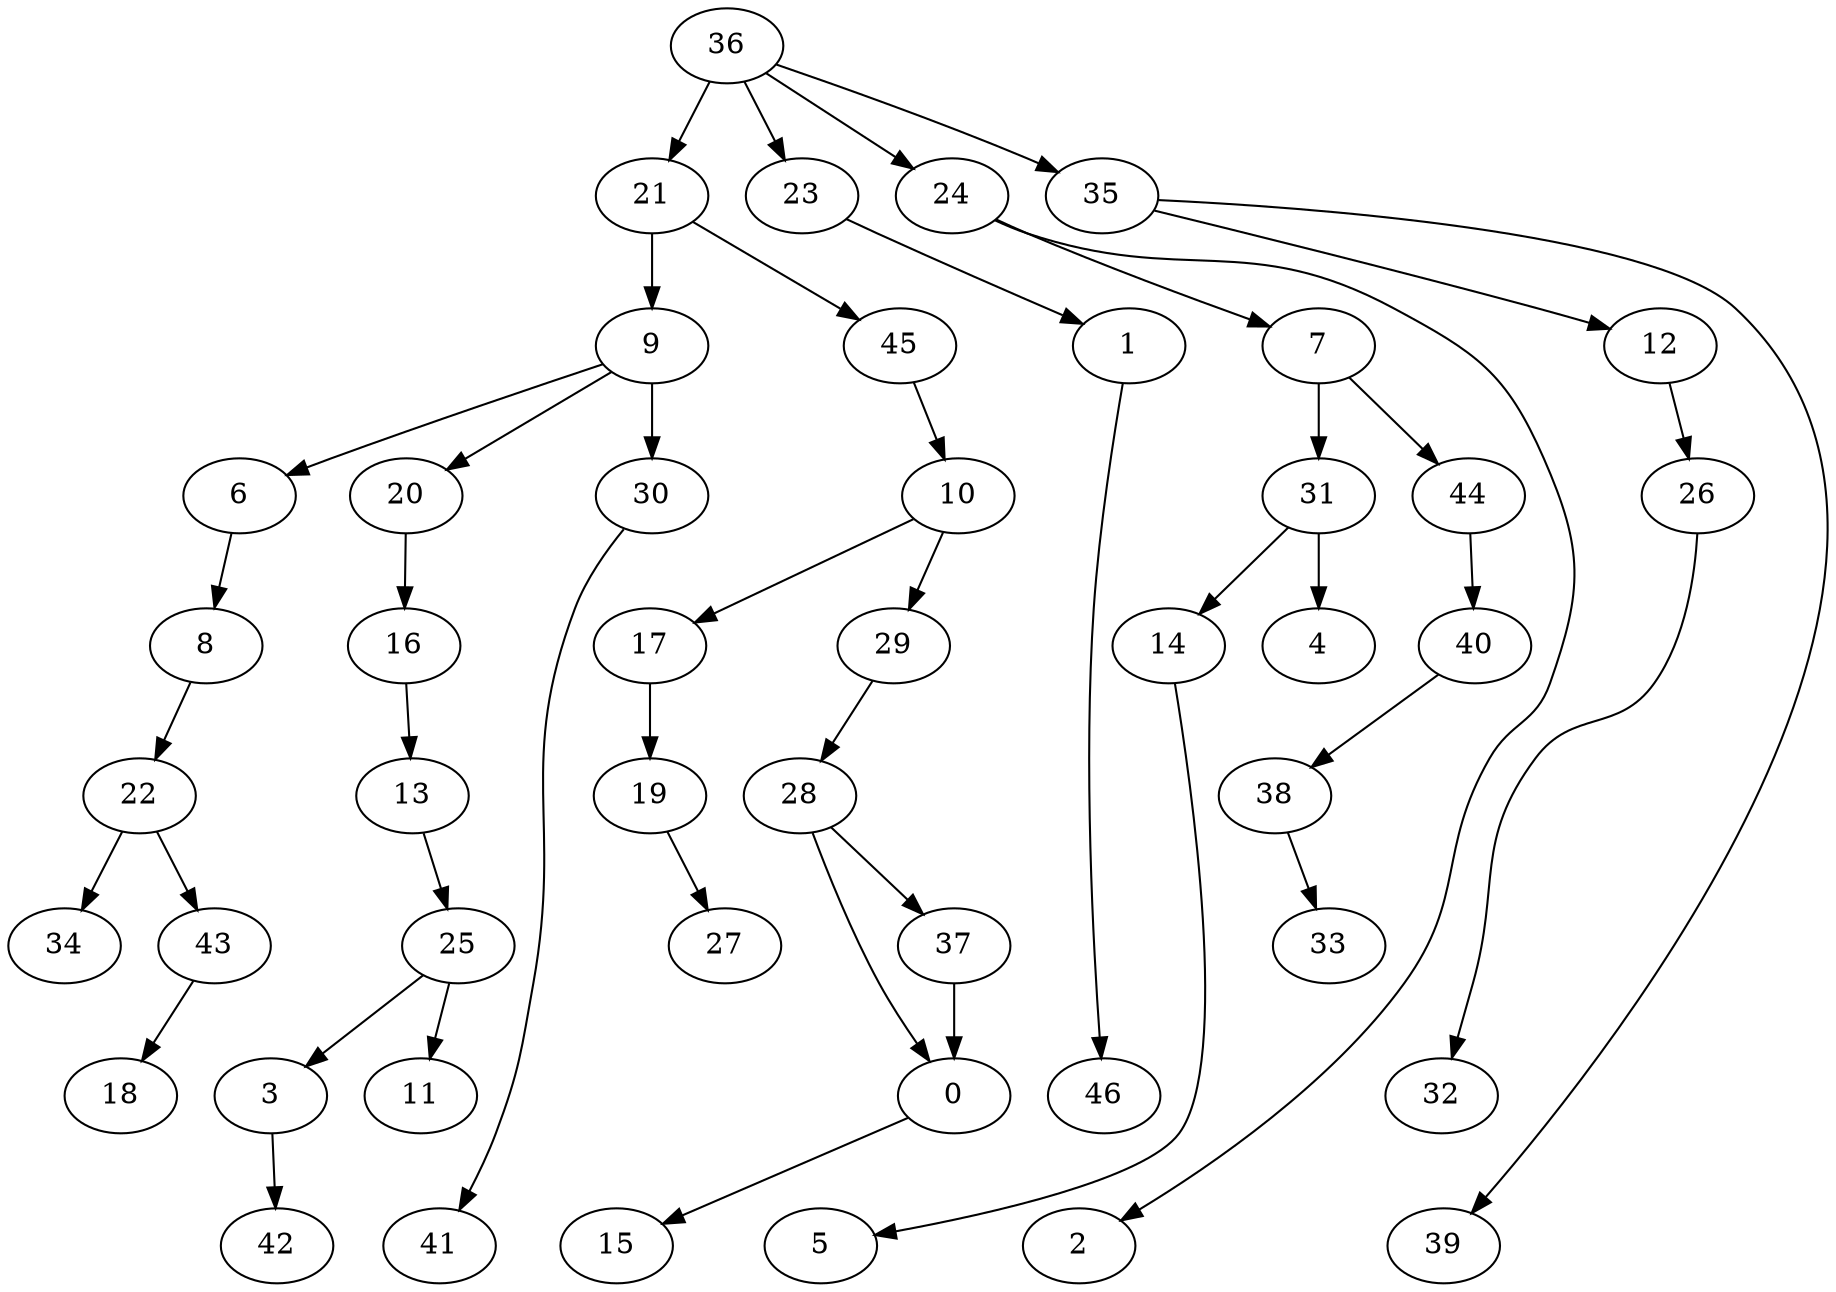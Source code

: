 digraph G {
    0;
    15;
    1;
    46;
    3;
    42;
    6;
    8;
    22;
    34;
    43;
    7;
    31;
    44;
    14;
    4;
    40;
    5;
    38;
    18;
    9;
    20;
    30;
    16;
    41;
    13;
    10;
    17;
    29;
    19;
    28;
    27;
    37;
    12;
    26;
    32;
    25;
    11;
    21;
    45;
    23;
    24;
    2;
    35;
    39;
    36;
    33;
    0 -> 15 [weight=0];
    1 -> 46 [weight=0];
    3 -> 42 [weight=0];
    6 -> 8 [weight=0];
    8 -> 22 [weight=0];
    22 -> 34 [weight=0];
    22 -> 43 [weight=0];
    43 -> 18 [weight=0];
    7 -> 31 [weight=1];
    7 -> 44 [weight=0];
    31 -> 14 [weight=0];
    31 -> 4 [weight=1];
    44 -> 40 [weight=0];
    14 -> 5 [weight=0];
    40 -> 38 [weight=0];
    38 -> 33 [weight=0];
    9 -> 6 [weight=0];
    9 -> 20 [weight=0];
    9 -> 30 [weight=1];
    20 -> 16 [weight=0];
    30 -> 41 [weight=0];
    16 -> 13 [weight=0];
    13 -> 25 [weight=0];
    10 -> 17 [weight=0];
    10 -> 29 [weight=0];
    17 -> 19 [weight=0];
    29 -> 28 [weight=0];
    19 -> 27 [weight=0];
    28 -> 0 [weight=0];
    28 -> 37 [weight=0];
    37 -> 0 [weight=1];
    12 -> 26 [weight=0];
    26 -> 32 [weight=0];
    25 -> 3 [weight=0];
    25 -> 11 [weight=0];
    21 -> 9 [weight=2];
    21 -> 45 [weight=0];
    45 -> 10 [weight=0];
    23 -> 1 [weight=0];
    24 -> 7 [weight=0];
    24 -> 2 [weight=0];
    35 -> 12 [weight=0];
    35 -> 39 [weight=0];
    36 -> 21 [weight=1];
    36 -> 23 [weight=0];
    36 -> 24 [weight=0];
    36 -> 35 [weight=1];
}

